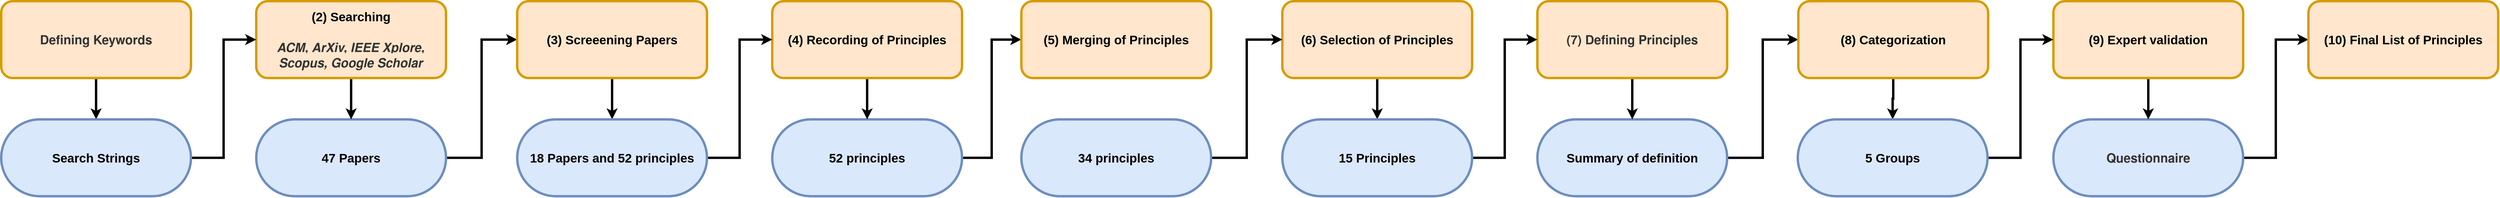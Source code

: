 <mxfile version="26.0.14">
  <diagram name="Page-1" id="BoOTYWcj1SJGnUPnz5FD">
    <mxGraphModel dx="2414" dy="1329" grid="1" gridSize="10" guides="1" tooltips="1" connect="1" arrows="1" fold="1" page="1" pageScale="1" pageWidth="850" pageHeight="1100" math="0" shadow="0">
      <root>
        <mxCell id="0" />
        <mxCell id="1" parent="0" />
        <mxCell id="K1pgrWMFpVVG_RQlIkjo-1" style="edgeStyle=orthogonalEdgeStyle;rounded=0;orthogonalLoop=1;jettySize=auto;html=1;strokeWidth=4;fontSize=21;fontStyle=1" edge="1" parent="1" source="K1pgrWMFpVVG_RQlIkjo-2" target="K1pgrWMFpVVG_RQlIkjo-8">
          <mxGeometry relative="1" as="geometry" />
        </mxCell>
        <mxCell id="K1pgrWMFpVVG_RQlIkjo-2" value="&lt;div&gt;&lt;font style=&quot;background-color: light-dark(rgb(255, 230, 204), rgb(255, 255, 255));&quot;&gt;&lt;span style=&quot;--tw-border-spacing-x: 0; --tw-border-spacing-y: 0; --tw-translate-x: 0; --tw-translate-y: 0; --tw-rotate: 0; --tw-skew-x: 0; --tw-skew-y: 0; --tw-scale-x: 1; --tw-scale-y: 1; --tw-pan-x: ; --tw-pan-y: ; --tw-pinch-zoom: ; --tw-scroll-snap-strictness: proximity; --tw-gradient-from-position: ; --tw-gradient-via-position: ; --tw-gradient-to-position: ; --tw-ordinal: ; --tw-slashed-zero: ; --tw-numeric-figure: ; --tw-numeric-spacing: ; --tw-numeric-fraction: ; --tw-ring-inset: ; --tw-ring-offset-width: 0px; --tw-ring-offset-color: light-dark(#fff, #000000); --tw-ring-color: rgb(59 130 246 / .5); --tw-ring-offset-shadow: 0 0 #0000; --tw-ring-shadow: 0 0 #0000; --tw-shadow: 0 0 #0000; --tw-shadow-colored: 0 0 #0000; --tw-blur: ; --tw-brightness: ; --tw-contrast: ; --tw-grayscale: ; --tw-hue-rotate: ; --tw-invert: ; --tw-saturate: ; --tw-sepia: ; --tw-drop-shadow: ; --tw-backdrop-blur: ; --tw-backdrop-brightness: ; --tw-backdrop-contrast: ; --tw-backdrop-grayscale: ; --tw-backdrop-hue-rotate: ; --tw-backdrop-invert: ; --tw-backdrop-opacity: ; --tw-backdrop-saturate: ; --tw-backdrop-sepia: ; color: rgb(51, 51, 51); font-family: &amp;quot;Helvetica Neue&amp;quot;, Helvetica, &amp;quot;Segoe UI&amp;quot;, Arial, freesans, sans-serif; font-variant-ligatures: normal; font-variant-caps: normal; letter-spacing: normal; text-align: start; text-indent: 0px; text-transform: none; word-spacing: 0px; -webkit-text-stroke-width: 0px; white-space: normal; text-decoration-thickness: initial; text-decoration-style: initial; text-decoration-color: initial;&quot;&gt;Defining Keywords&lt;/span&gt;&lt;/font&gt;&lt;/div&gt;" style="rounded=1;whiteSpace=wrap;html=1;fillColor=#ffe6cc;strokeWidth=4;strokeColor=#d79b00;fontSize=21;fontStyle=1" vertex="1" parent="1">
          <mxGeometry x="70" y="520" width="320" height="130" as="geometry" />
        </mxCell>
        <mxCell id="K1pgrWMFpVVG_RQlIkjo-3" style="edgeStyle=orthogonalEdgeStyle;rounded=0;orthogonalLoop=1;jettySize=auto;html=1;entryX=0;entryY=0.5;entryDx=0;entryDy=0;strokeWidth=4;fontSize=21;fontStyle=1" edge="1" parent="1" source="K1pgrWMFpVVG_RQlIkjo-4" target="K1pgrWMFpVVG_RQlIkjo-10">
          <mxGeometry relative="1" as="geometry" />
        </mxCell>
        <mxCell id="K1pgrWMFpVVG_RQlIkjo-4" value="&lt;div&gt;&lt;font&gt;47 Papers&lt;br&gt;&lt;/font&gt;&lt;/div&gt;" style="rounded=1;whiteSpace=wrap;html=1;fillColor=#dae8fc;arcSize=50;strokeWidth=4;strokeColor=#6c8ebf;fontSize=21;fontStyle=1" vertex="1" parent="1">
          <mxGeometry x="500" y="720" width="320" height="130" as="geometry" />
        </mxCell>
        <mxCell id="K1pgrWMFpVVG_RQlIkjo-5" style="edgeStyle=orthogonalEdgeStyle;rounded=0;orthogonalLoop=1;jettySize=auto;html=1;entryX=0.5;entryY=0;entryDx=0;entryDy=0;strokeWidth=4;fontSize=21;fontStyle=1" edge="1" parent="1" source="K1pgrWMFpVVG_RQlIkjo-6" target="K1pgrWMFpVVG_RQlIkjo-4">
          <mxGeometry relative="1" as="geometry" />
        </mxCell>
        <mxCell id="K1pgrWMFpVVG_RQlIkjo-6" value="&lt;div&gt;&lt;font style=&quot;background-color: light-dark(rgb(255, 230, 204), rgb(255, 255, 255));&quot;&gt;(2) Searching&lt;/font&gt;&lt;/div&gt;&lt;div&gt;&lt;font style=&quot;background-color: light-dark(#ffffff, var(--ge-dark-color, #121212));&quot;&gt;&lt;em&gt;&lt;br&gt;&lt;/em&gt;&lt;/font&gt;&lt;/div&gt;&lt;div&gt;&lt;i&gt;&lt;font&gt;&lt;span style=&quot;color: rgb(51, 51, 51); font-family: &amp;quot;Helvetica Neue&amp;quot;, Helvetica, &amp;quot;Segoe UI&amp;quot;, Arial, freesans, sans-serif; font-variant-ligatures: normal; font-variant-caps: normal; letter-spacing: normal; text-align: start; text-indent: 0px; text-transform: none; word-spacing: 0px; -webkit-text-stroke-width: 0px; white-space: normal; text-decoration-thickness: initial; text-decoration-style: initial; text-decoration-color: initial; display: inline !important; float: none; background-color: light-dark(rgb(255, 230, 204), rgb(255, 255, 255));&quot;&gt;ACM, ArXiv, IEEE Xplore, Scopus, &lt;/span&gt;&lt;span style=&quot;color: rgb(51, 51, 51); font-family: &amp;quot;Helvetica Neue&amp;quot;, Helvetica, &amp;quot;Segoe UI&amp;quot;, Arial, freesans, sans-serif; font-variant-ligatures: normal; font-variant-caps: normal; letter-spacing: normal; text-align: start; text-indent: 0px; text-transform: none; word-spacing: 0px; -webkit-text-stroke-width: 0px; white-space: normal; text-decoration-thickness: initial; text-decoration-style: initial; text-decoration-color: initial; display: inline !important; float: none; background-color: light-dark(rgb(255, 230, 204), rgb(255, 255, 255));&quot;&gt;&lt;span&gt;Google &lt;/span&gt;Scholar&lt;/span&gt;&lt;/font&gt;&lt;/i&gt;&lt;/div&gt;" style="rounded=1;whiteSpace=wrap;html=1;fillColor=#ffe6cc;strokeWidth=4;strokeColor=#d79b00;fontSize=21;fontStyle=1" vertex="1" parent="1">
          <mxGeometry x="500" y="520" width="320" height="130" as="geometry" />
        </mxCell>
        <mxCell id="K1pgrWMFpVVG_RQlIkjo-7" style="edgeStyle=orthogonalEdgeStyle;rounded=0;orthogonalLoop=1;jettySize=auto;html=1;entryX=0;entryY=0.5;entryDx=0;entryDy=0;strokeWidth=4;fontSize=21;fontStyle=1" edge="1" parent="1" source="K1pgrWMFpVVG_RQlIkjo-8" target="K1pgrWMFpVVG_RQlIkjo-6">
          <mxGeometry relative="1" as="geometry" />
        </mxCell>
        <mxCell id="K1pgrWMFpVVG_RQlIkjo-8" value="&lt;div&gt;&lt;font&gt;Search Strings&lt;/font&gt;&lt;/div&gt;" style="rounded=1;whiteSpace=wrap;html=1;fillColor=#dae8fc;arcSize=50;strokeWidth=4;strokeColor=#6c8ebf;fontSize=21;fontStyle=1" vertex="1" parent="1">
          <mxGeometry x="70" y="720" width="320" height="130" as="geometry" />
        </mxCell>
        <mxCell id="K1pgrWMFpVVG_RQlIkjo-9" style="edgeStyle=orthogonalEdgeStyle;rounded=0;orthogonalLoop=1;jettySize=auto;html=1;entryX=0.5;entryY=0;entryDx=0;entryDy=0;strokeWidth=4;fontSize=21;fontStyle=1" edge="1" parent="1" source="K1pgrWMFpVVG_RQlIkjo-10" target="K1pgrWMFpVVG_RQlIkjo-16">
          <mxGeometry relative="1" as="geometry" />
        </mxCell>
        <mxCell id="K1pgrWMFpVVG_RQlIkjo-10" value="&lt;div&gt;&lt;font&gt;(3) Screeening Papers&lt;br&gt;&lt;/font&gt;&lt;/div&gt;" style="rounded=1;whiteSpace=wrap;html=1;fillColor=#ffe6cc;strokeWidth=4;strokeColor=#d79b00;fontSize=21;fontStyle=1" vertex="1" parent="1">
          <mxGeometry x="940" y="520" width="320" height="130" as="geometry" />
        </mxCell>
        <mxCell id="K1pgrWMFpVVG_RQlIkjo-11" style="edgeStyle=orthogonalEdgeStyle;rounded=0;orthogonalLoop=1;jettySize=auto;html=1;entryX=0;entryY=0.5;entryDx=0;entryDy=0;strokeWidth=4;fontSize=21;fontStyle=1" edge="1" parent="1" source="K1pgrWMFpVVG_RQlIkjo-12" target="K1pgrWMFpVVG_RQlIkjo-36">
          <mxGeometry relative="1" as="geometry" />
        </mxCell>
        <mxCell id="K1pgrWMFpVVG_RQlIkjo-12" value="&lt;div&gt;&lt;font&gt;52 principles&lt;font&gt;&lt;font&gt;&lt;br&gt;&lt;/font&gt;&lt;/font&gt;&lt;/font&gt;&lt;/div&gt;" style="rounded=1;whiteSpace=wrap;html=1;fillColor=#dae8fc;arcSize=50;strokeWidth=4;strokeColor=#6c8ebf;fontSize=21;fontStyle=1" vertex="1" parent="1">
          <mxGeometry x="1370" y="720" width="320" height="130" as="geometry" />
        </mxCell>
        <mxCell id="K1pgrWMFpVVG_RQlIkjo-13" style="edgeStyle=orthogonalEdgeStyle;rounded=0;orthogonalLoop=1;jettySize=auto;html=1;entryX=0.5;entryY=0;entryDx=0;entryDy=0;strokeWidth=4;fontSize=21;fontStyle=1" edge="1" parent="1" source="K1pgrWMFpVVG_RQlIkjo-14" target="K1pgrWMFpVVG_RQlIkjo-12">
          <mxGeometry relative="1" as="geometry" />
        </mxCell>
        <mxCell id="K1pgrWMFpVVG_RQlIkjo-14" value="&lt;div&gt;&lt;font&gt;(4) Recording of Principles&lt;br&gt;&lt;/font&gt;&lt;/div&gt;" style="rounded=1;whiteSpace=wrap;html=1;fillColor=#ffe6cc;strokeWidth=4;strokeColor=#d79b00;fontSize=21;fontStyle=1" vertex="1" parent="1">
          <mxGeometry x="1370" y="520" width="320" height="130" as="geometry" />
        </mxCell>
        <mxCell id="K1pgrWMFpVVG_RQlIkjo-15" style="edgeStyle=orthogonalEdgeStyle;rounded=0;orthogonalLoop=1;jettySize=auto;html=1;entryX=0;entryY=0.5;entryDx=0;entryDy=0;strokeWidth=4;fontSize=21;fontStyle=1" edge="1" parent="1" source="K1pgrWMFpVVG_RQlIkjo-16" target="K1pgrWMFpVVG_RQlIkjo-14">
          <mxGeometry relative="1" as="geometry" />
        </mxCell>
        <mxCell id="K1pgrWMFpVVG_RQlIkjo-16" value="&lt;font&gt;18 Papers and 52 principles&lt;br&gt;&lt;/font&gt;" style="rounded=1;whiteSpace=wrap;html=1;fillColor=#dae8fc;arcSize=50;strokeWidth=4;strokeColor=#6c8ebf;fontSize=21;fontStyle=1" vertex="1" parent="1">
          <mxGeometry x="940" y="720" width="320" height="130" as="geometry" />
        </mxCell>
        <mxCell id="K1pgrWMFpVVG_RQlIkjo-17" style="edgeStyle=orthogonalEdgeStyle;rounded=0;orthogonalLoop=1;jettySize=auto;html=1;entryX=0.5;entryY=0;entryDx=0;entryDy=0;strokeWidth=4;fontSize=21;fontStyle=1" edge="1" parent="1" source="K1pgrWMFpVVG_RQlIkjo-18" target="K1pgrWMFpVVG_RQlIkjo-24">
          <mxGeometry relative="1" as="geometry" />
        </mxCell>
        <mxCell id="K1pgrWMFpVVG_RQlIkjo-18" value="&lt;font&gt;(6) Selection of Principles&lt;/font&gt;" style="rounded=1;whiteSpace=wrap;html=1;fillColor=#ffe6cc;strokeWidth=4;strokeColor=#d79b00;fontSize=21;fontStyle=1" vertex="1" parent="1">
          <mxGeometry x="2230" y="520" width="320" height="130" as="geometry" />
        </mxCell>
        <mxCell id="K1pgrWMFpVVG_RQlIkjo-19" style="edgeStyle=orthogonalEdgeStyle;rounded=0;orthogonalLoop=1;jettySize=auto;html=1;entryX=0;entryY=0.5;entryDx=0;entryDy=0;strokeWidth=4;fontSize=21;fontStyle=1" edge="1" parent="1" source="K1pgrWMFpVVG_RQlIkjo-20" target="K1pgrWMFpVVG_RQlIkjo-26">
          <mxGeometry relative="1" as="geometry" />
        </mxCell>
        <mxCell id="K1pgrWMFpVVG_RQlIkjo-20" value="&lt;font&gt;Summary of definition&lt;/font&gt;" style="rounded=1;whiteSpace=wrap;html=1;fillColor=#dae8fc;arcSize=50;strokeWidth=4;strokeColor=#6c8ebf;fontSize=21;fontStyle=1" vertex="1" parent="1">
          <mxGeometry x="2660" y="720" width="320" height="130" as="geometry" />
        </mxCell>
        <mxCell id="K1pgrWMFpVVG_RQlIkjo-21" style="edgeStyle=orthogonalEdgeStyle;rounded=0;orthogonalLoop=1;jettySize=auto;html=1;entryX=0.5;entryY=0;entryDx=0;entryDy=0;strokeWidth=4;fontSize=21;fontStyle=1" edge="1" parent="1" source="K1pgrWMFpVVG_RQlIkjo-22" target="K1pgrWMFpVVG_RQlIkjo-20">
          <mxGeometry relative="1" as="geometry" />
        </mxCell>
        <mxCell id="K1pgrWMFpVVG_RQlIkjo-22" value="&lt;div&gt;&lt;div&gt;&lt;font style=&quot;background-color: light-dark(rgb(255, 230, 204), rgb(255, 255, 255));&quot;&gt;&lt;span style=&quot;--tw-border-spacing-x: 0; --tw-border-spacing-y: 0; --tw-translate-x: 0; --tw-translate-y: 0; --tw-rotate: 0; --tw-skew-x: 0; --tw-skew-y: 0; --tw-scale-x: 1; --tw-scale-y: 1; --tw-pan-x: ; --tw-pan-y: ; --tw-pinch-zoom: ; --tw-scroll-snap-strictness: proximity; --tw-gradient-from-position: ; --tw-gradient-via-position: ; --tw-gradient-to-position: ; --tw-ordinal: ; --tw-slashed-zero: ; --tw-numeric-figure: ; --tw-numeric-spacing: ; --tw-numeric-fraction: ; --tw-ring-inset: ; --tw-ring-offset-width: 0px; --tw-ring-offset-color: light-dark(#fff, #000000); --tw-ring-color: rgb(59 130 246 / .5); --tw-ring-offset-shadow: 0 0 #0000; --tw-ring-shadow: 0 0 #0000; --tw-shadow: 0 0 #0000; --tw-shadow-colored: 0 0 #0000; --tw-blur: ; --tw-brightness: ; --tw-contrast: ; --tw-grayscale: ; --tw-hue-rotate: ; --tw-invert: ; --tw-saturate: ; --tw-sepia: ; --tw-drop-shadow: ; --tw-backdrop-blur: ; --tw-backdrop-brightness: ; --tw-backdrop-contrast: ; --tw-backdrop-grayscale: ; --tw-backdrop-hue-rotate: ; --tw-backdrop-invert: ; --tw-backdrop-opacity: ; --tw-backdrop-saturate: ; --tw-backdrop-sepia: ; color: rgb(51, 51, 51); font-family: &amp;quot;Helvetica Neue&amp;quot;, Helvetica, &amp;quot;Segoe UI&amp;quot;, Arial, freesans, sans-serif; font-variant-ligatures: normal; font-variant-caps: normal; letter-spacing: normal; text-align: start; text-indent: 0px; text-transform: none; word-spacing: 0px; -webkit-text-stroke-width: 0px; white-space: normal; text-decoration-thickness: initial; text-decoration-style: initial; text-decoration-color: initial;&quot;&gt;(7) Defining Principles&lt;/span&gt;&lt;/font&gt;&lt;/div&gt;&lt;/div&gt;" style="rounded=1;whiteSpace=wrap;html=1;fillColor=#ffe6cc;strokeWidth=4;strokeColor=#d79b00;fontSize=21;fontStyle=1" vertex="1" parent="1">
          <mxGeometry x="2660" y="520" width="320" height="130" as="geometry" />
        </mxCell>
        <mxCell id="K1pgrWMFpVVG_RQlIkjo-23" style="edgeStyle=orthogonalEdgeStyle;rounded=0;orthogonalLoop=1;jettySize=auto;html=1;entryX=0;entryY=0.5;entryDx=0;entryDy=0;strokeWidth=4;fontSize=21;fontStyle=1" edge="1" parent="1" source="K1pgrWMFpVVG_RQlIkjo-24" target="K1pgrWMFpVVG_RQlIkjo-22">
          <mxGeometry relative="1" as="geometry" />
        </mxCell>
        <mxCell id="K1pgrWMFpVVG_RQlIkjo-24" value="&lt;font&gt;15 Principles&lt;/font&gt;" style="rounded=1;whiteSpace=wrap;html=1;fillColor=#dae8fc;arcSize=50;strokeWidth=4;strokeColor=#6c8ebf;fontSize=21;fontStyle=1" vertex="1" parent="1">
          <mxGeometry x="2230" y="720" width="320" height="130" as="geometry" />
        </mxCell>
        <mxCell id="K1pgrWMFpVVG_RQlIkjo-25" style="edgeStyle=orthogonalEdgeStyle;rounded=0;orthogonalLoop=1;jettySize=auto;html=1;entryX=0.5;entryY=0;entryDx=0;entryDy=0;strokeWidth=4;fontSize=21;fontStyle=1" edge="1" parent="1" source="K1pgrWMFpVVG_RQlIkjo-26" target="K1pgrWMFpVVG_RQlIkjo-32">
          <mxGeometry relative="1" as="geometry" />
        </mxCell>
        <mxCell id="K1pgrWMFpVVG_RQlIkjo-26" value="&lt;br&gt;&lt;div&gt;&lt;font&gt;(8) Categorization&lt;/font&gt;&lt;/div&gt;&lt;div&gt;&lt;font&gt;&lt;br&gt;&lt;/font&gt;&lt;/div&gt;" style="rounded=1;whiteSpace=wrap;html=1;fillColor=#ffe6cc;strokeWidth=4;strokeColor=#d79b00;fontSize=21;fontStyle=1" vertex="1" parent="1">
          <mxGeometry x="3100" y="520" width="320" height="130" as="geometry" />
        </mxCell>
        <mxCell id="K1pgrWMFpVVG_RQlIkjo-27" style="edgeStyle=orthogonalEdgeStyle;rounded=0;orthogonalLoop=1;jettySize=auto;html=1;entryX=0;entryY=0.5;entryDx=0;entryDy=0;strokeWidth=4;fontSize=21;fontStyle=1" edge="1" parent="1" source="K1pgrWMFpVVG_RQlIkjo-28" target="K1pgrWMFpVVG_RQlIkjo-33">
          <mxGeometry relative="1" as="geometry" />
        </mxCell>
        <mxCell id="K1pgrWMFpVVG_RQlIkjo-28" value="&lt;div&gt;&lt;font style=&quot;background-color: light-dark(rgb(218, 232, 252), rgb(255, 255, 255));&quot;&gt;&lt;span style=&quot;color: rgb(51, 51, 51); font-family: &amp;quot;Helvetica Neue&amp;quot;, Helvetica, &amp;quot;Segoe UI&amp;quot;, Arial, freesans, sans-serif; font-style: normal; font-variant-ligatures: normal; font-variant-caps: normal; letter-spacing: normal; text-align: start; text-indent: 0px; text-transform: none; word-spacing: 0px; -webkit-text-stroke-width: 0px; white-space: normal; text-decoration-thickness: initial; text-decoration-style: initial; text-decoration-color: initial; display: inline !important; float: none;&quot;&gt;Questionnaire&lt;/span&gt;&lt;/font&gt;&lt;span style=&quot;color: rgb(51, 51, 51); font-family: &amp;quot;Helvetica Neue&amp;quot;, Helvetica, &amp;quot;Segoe UI&amp;quot;, Arial, freesans, sans-serif; font-style: normal; font-variant-ligatures: normal; font-variant-caps: normal; letter-spacing: normal; text-align: start; text-indent: 0px; text-transform: none; word-spacing: 0px; -webkit-text-stroke-width: 0px; white-space: normal; text-decoration-thickness: initial; text-decoration-style: initial; text-decoration-color: initial; display: inline !important; float: none; background-color: light-dark(rgb(218, 232, 252), rgb(255, 255, 255));&quot;&gt;&lt;span&gt; &lt;/span&gt;&lt;/span&gt;&lt;/div&gt;" style="rounded=1;whiteSpace=wrap;html=1;fillColor=#dae8fc;arcSize=50;strokeWidth=4;strokeColor=#6c8ebf;fontSize=21;fontStyle=1" vertex="1" parent="1">
          <mxGeometry x="3530" y="720" width="320" height="130" as="geometry" />
        </mxCell>
        <mxCell id="K1pgrWMFpVVG_RQlIkjo-29" style="edgeStyle=orthogonalEdgeStyle;rounded=0;orthogonalLoop=1;jettySize=auto;html=1;entryX=0.5;entryY=0;entryDx=0;entryDy=0;strokeWidth=4;fontSize=21;fontStyle=1" edge="1" parent="1" source="K1pgrWMFpVVG_RQlIkjo-30" target="K1pgrWMFpVVG_RQlIkjo-28">
          <mxGeometry relative="1" as="geometry" />
        </mxCell>
        <mxCell id="K1pgrWMFpVVG_RQlIkjo-30" value="&lt;div&gt;&lt;font&gt;(9) Expert validation&lt;br&gt;&lt;/font&gt;&lt;/div&gt;" style="rounded=1;whiteSpace=wrap;html=1;fillColor=#ffe6cc;strokeWidth=4;strokeColor=#d79b00;fontSize=21;fontStyle=1" vertex="1" parent="1">
          <mxGeometry x="3530" y="520" width="320" height="130" as="geometry" />
        </mxCell>
        <mxCell id="K1pgrWMFpVVG_RQlIkjo-31" style="edgeStyle=orthogonalEdgeStyle;rounded=0;orthogonalLoop=1;jettySize=auto;html=1;entryX=0;entryY=0.5;entryDx=0;entryDy=0;strokeWidth=4;fontSize=21;fontStyle=1" edge="1" parent="1" source="K1pgrWMFpVVG_RQlIkjo-32" target="K1pgrWMFpVVG_RQlIkjo-30">
          <mxGeometry relative="1" as="geometry" />
        </mxCell>
        <mxCell id="K1pgrWMFpVVG_RQlIkjo-32" value="&lt;div&gt;&lt;font&gt;5 Groups&lt;/font&gt;&lt;/div&gt;" style="rounded=1;whiteSpace=wrap;html=1;fillColor=#dae8fc;arcSize=50;strokeWidth=4;strokeColor=#6c8ebf;fontSize=21;fontStyle=1" vertex="1" parent="1">
          <mxGeometry x="3099" y="720" width="320" height="130" as="geometry" />
        </mxCell>
        <mxCell id="K1pgrWMFpVVG_RQlIkjo-33" value="&lt;div&gt;&lt;font&gt;(10) Final List of Principles&lt;br&gt;&lt;/font&gt;&lt;/div&gt;" style="rounded=1;whiteSpace=wrap;html=1;fillColor=#ffe6cc;strokeWidth=4;strokeColor=#d79b00;fontSize=21;fontStyle=1" vertex="1" parent="1">
          <mxGeometry x="3960" y="520" width="320" height="130" as="geometry" />
        </mxCell>
        <mxCell id="K1pgrWMFpVVG_RQlIkjo-34" style="edgeStyle=orthogonalEdgeStyle;rounded=0;orthogonalLoop=1;jettySize=auto;html=1;entryX=0;entryY=0.5;entryDx=0;entryDy=0;strokeWidth=4;fontSize=21;fontStyle=1" edge="1" parent="1" source="K1pgrWMFpVVG_RQlIkjo-35" target="K1pgrWMFpVVG_RQlIkjo-18">
          <mxGeometry relative="1" as="geometry" />
        </mxCell>
        <mxCell id="K1pgrWMFpVVG_RQlIkjo-35" value="&lt;div&gt;&lt;font&gt;34 principles&lt;font&gt;&lt;font&gt;&lt;br&gt;&lt;/font&gt;&lt;/font&gt;&lt;/font&gt;&lt;/div&gt;" style="rounded=1;whiteSpace=wrap;html=1;fillColor=#dae8fc;arcSize=50;strokeWidth=4;strokeColor=#6c8ebf;fontSize=21;fontStyle=1" vertex="1" parent="1">
          <mxGeometry x="1790" y="720" width="320" height="130" as="geometry" />
        </mxCell>
        <mxCell id="K1pgrWMFpVVG_RQlIkjo-36" value="&lt;div&gt;&lt;font&gt;(5) Merging of Principles&lt;br&gt;&lt;/font&gt;&lt;/div&gt;" style="rounded=1;whiteSpace=wrap;html=1;fillColor=#ffe6cc;strokeWidth=4;strokeColor=#d79b00;fontSize=21;fontStyle=1" vertex="1" parent="1">
          <mxGeometry x="1790" y="520" width="320" height="130" as="geometry" />
        </mxCell>
      </root>
    </mxGraphModel>
  </diagram>
</mxfile>
